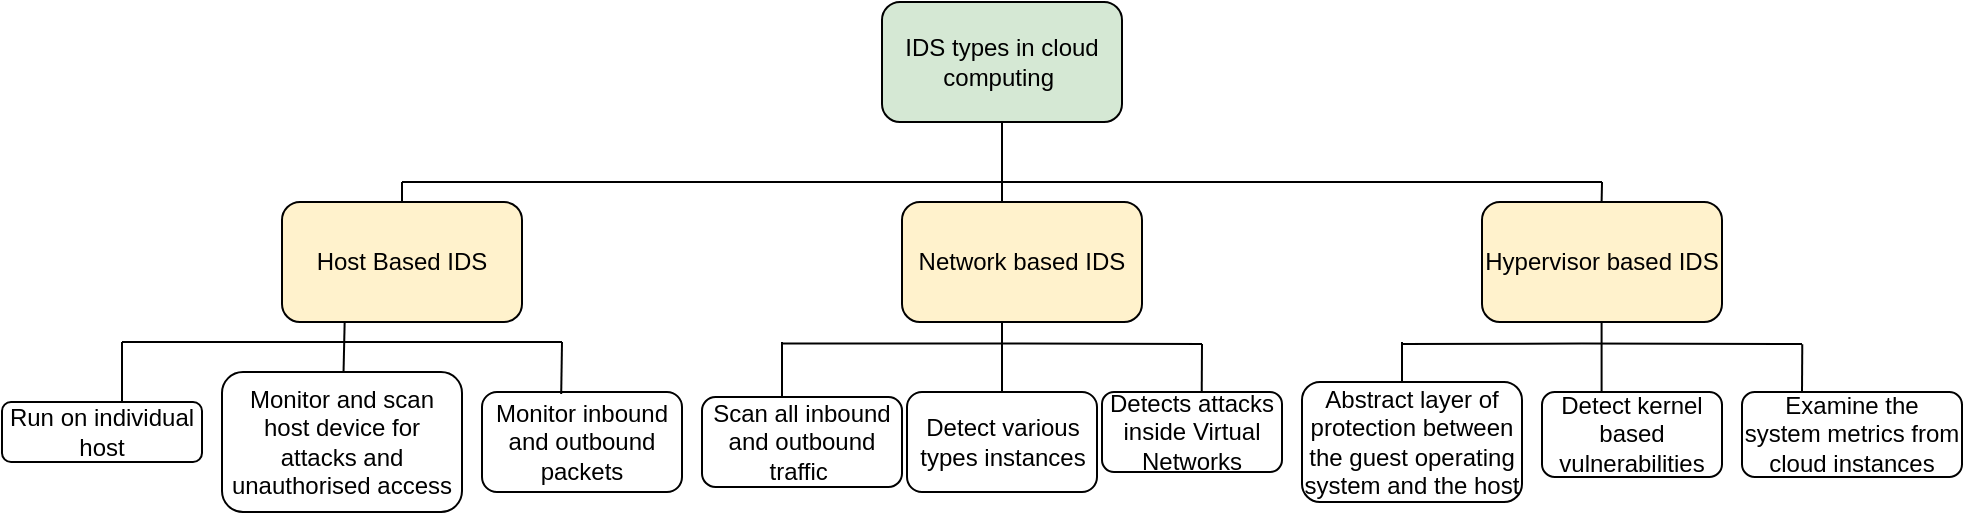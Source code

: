 <mxfile version="20.8.3" type="device"><diagram id="ouVdnoM4HJqdwByQUt3P" name="Page-1"><mxGraphModel dx="992" dy="444" grid="1" gridSize="10" guides="1" tooltips="1" connect="1" arrows="1" fold="1" page="1" pageScale="1" pageWidth="827" pageHeight="1169" math="0" shadow="0"><root><mxCell id="0"/><mxCell id="1" parent="0"/><mxCell id="KzOqG_UelG64k-qZANy4-1" value="IDS types in cloud computing&amp;nbsp;" style="rounded=1;whiteSpace=wrap;html=1;fillColor=#D5E8D4;" vertex="1" parent="1"><mxGeometry x="540" y="50" width="120" height="60" as="geometry"/></mxCell><mxCell id="KzOqG_UelG64k-qZANy4-5" value="" style="endArrow=none;html=1;rounded=0;" edge="1" parent="1"><mxGeometry width="50" height="50" relative="1" as="geometry"><mxPoint x="600" y="140" as="sourcePoint"/><mxPoint x="600" y="110" as="targetPoint"/><Array as="points"><mxPoint x="600" y="150"/><mxPoint x="600" y="140"/></Array></mxGeometry></mxCell><mxCell id="KzOqG_UelG64k-qZANy4-6" value="Host Based IDS" style="rounded=1;whiteSpace=wrap;html=1;fillColor=#FFF2CC;" vertex="1" parent="1"><mxGeometry x="240" y="150" width="120" height="60" as="geometry"/></mxCell><mxCell id="KzOqG_UelG64k-qZANy4-7" value="Hypervisor based IDS" style="rounded=1;whiteSpace=wrap;html=1;fillColor=#FFF2CC;" vertex="1" parent="1"><mxGeometry x="840" y="150" width="120" height="60" as="geometry"/></mxCell><mxCell id="KzOqG_UelG64k-qZANy4-8" value="Network based IDS" style="rounded=1;whiteSpace=wrap;html=1;fillColor=#FFF2CC;" vertex="1" parent="1"><mxGeometry x="550" y="150" width="120" height="60" as="geometry"/></mxCell><mxCell id="KzOqG_UelG64k-qZANy4-9" value="" style="endArrow=none;html=1;rounded=0;" edge="1" parent="1"><mxGeometry width="50" height="50" relative="1" as="geometry"><mxPoint x="550" y="140" as="sourcePoint"/><mxPoint x="900" y="140" as="targetPoint"/></mxGeometry></mxCell><mxCell id="KzOqG_UelG64k-qZANy4-11" value="" style="endArrow=none;html=1;rounded=0;" edge="1" parent="1"><mxGeometry width="50" height="50" relative="1" as="geometry"><mxPoint x="300" y="140" as="sourcePoint"/><mxPoint x="550" y="140" as="targetPoint"/></mxGeometry></mxCell><mxCell id="KzOqG_UelG64k-qZANy4-15" value="" style="endArrow=none;html=1;rounded=0;entryX=0.261;entryY=1.006;entryDx=0;entryDy=0;entryPerimeter=0;" edge="1" parent="1" source="KzOqG_UelG64k-qZANy4-19" target="KzOqG_UelG64k-qZANy4-6"><mxGeometry width="50" height="50" relative="1" as="geometry"><mxPoint x="320" y="240" as="sourcePoint"/><mxPoint x="270" y="210" as="targetPoint"/></mxGeometry></mxCell><mxCell id="KzOqG_UelG64k-qZANy4-19" value="Monitor and scan host device for attacks and unauthorised access" style="rounded=1;whiteSpace=wrap;html=1;" vertex="1" parent="1"><mxGeometry x="210" y="235" width="120" height="70" as="geometry"/></mxCell><mxCell id="KzOqG_UelG64k-qZANy4-23" value="Monitor inbound and outbound packets" style="rounded=1;whiteSpace=wrap;html=1;" vertex="1" parent="1"><mxGeometry x="340" y="245" width="100" height="50" as="geometry"/></mxCell><mxCell id="KzOqG_UelG64k-qZANy4-24" value="" style="endArrow=none;html=1;rounded=0;" edge="1" parent="1"><mxGeometry width="50" height="50" relative="1" as="geometry"><mxPoint x="160" y="220" as="sourcePoint"/><mxPoint x="280" y="220" as="targetPoint"/></mxGeometry></mxCell><mxCell id="KzOqG_UelG64k-qZANy4-26" value="" style="endArrow=none;html=1;rounded=0;startArrow=none;exitX=0.6;exitY=0.006;exitDx=0;exitDy=0;exitPerimeter=0;" edge="1" parent="1" source="KzOqG_UelG64k-qZANy4-18"><mxGeometry width="50" height="50" relative="1" as="geometry"><mxPoint x="160" y="240" as="sourcePoint"/><mxPoint x="160" y="220" as="targetPoint"/></mxGeometry></mxCell><mxCell id="KzOqG_UelG64k-qZANy4-28" value="" style="endArrow=none;html=1;rounded=0;" edge="1" parent="1"><mxGeometry width="50" height="50" relative="1" as="geometry"><mxPoint x="280" y="220" as="sourcePoint"/><mxPoint x="380" y="220" as="targetPoint"/></mxGeometry></mxCell><mxCell id="KzOqG_UelG64k-qZANy4-29" value="" style="endArrow=none;html=1;rounded=0;exitX=0.396;exitY=0.021;exitDx=0;exitDy=0;exitPerimeter=0;" edge="1" parent="1" source="KzOqG_UelG64k-qZANy4-23"><mxGeometry width="50" height="50" relative="1" as="geometry"><mxPoint x="380" y="260" as="sourcePoint"/><mxPoint x="380" y="220" as="targetPoint"/></mxGeometry></mxCell><mxCell id="KzOqG_UelG64k-qZANy4-32" value="" style="endArrow=none;html=1;rounded=0;exitX=0.5;exitY=0;exitDx=0;exitDy=0;" edge="1" parent="1" source="KzOqG_UelG64k-qZANy4-6"><mxGeometry width="50" height="50" relative="1" as="geometry"><mxPoint x="230" y="190" as="sourcePoint"/><mxPoint x="300" y="140" as="targetPoint"/></mxGeometry></mxCell><mxCell id="KzOqG_UelG64k-qZANy4-33" value="Scan all inbound and outbound traffic&amp;nbsp;" style="rounded=1;whiteSpace=wrap;html=1;" vertex="1" parent="1"><mxGeometry x="450" y="247.5" width="100" height="45" as="geometry"/></mxCell><mxCell id="KzOqG_UelG64k-qZANy4-35" value="" style="endArrow=none;html=1;rounded=0;exitX=0.554;exitY=-0.004;exitDx=0;exitDy=0;exitPerimeter=0;" edge="1" parent="1" source="KzOqG_UelG64k-qZANy4-43"><mxGeometry width="50" height="50" relative="1" as="geometry"><mxPoint x="710" y="260.78" as="sourcePoint"/><mxPoint x="700" y="221" as="targetPoint"/></mxGeometry></mxCell><mxCell id="KzOqG_UelG64k-qZANy4-36" value="" style="endArrow=none;html=1;rounded=0;" edge="1" parent="1"><mxGeometry width="50" height="50" relative="1" as="geometry"><mxPoint x="610" y="220.78" as="sourcePoint"/><mxPoint x="700" y="221" as="targetPoint"/></mxGeometry></mxCell><mxCell id="KzOqG_UelG64k-qZANy4-37" value="" style="endArrow=none;html=1;rounded=0;exitX=0.5;exitY=0;exitDx=0;exitDy=0;" edge="1" parent="1" source="KzOqG_UelG64k-qZANy4-40"><mxGeometry width="50" height="50" relative="1" as="geometry"><mxPoint x="600.462" y="250.78" as="sourcePoint"/><mxPoint x="600" y="210" as="targetPoint"/></mxGeometry></mxCell><mxCell id="KzOqG_UelG64k-qZANy4-38" value="" style="endArrow=none;html=1;rounded=0;" edge="1" parent="1"><mxGeometry width="50" height="50" relative="1" as="geometry"><mxPoint x="490" y="220.78" as="sourcePoint"/><mxPoint x="610" y="220.78" as="targetPoint"/></mxGeometry></mxCell><mxCell id="KzOqG_UelG64k-qZANy4-39" value="" style="endArrow=none;html=1;rounded=0;" edge="1" parent="1"><mxGeometry width="50" height="50" relative="1" as="geometry"><mxPoint x="490" y="247.5" as="sourcePoint"/><mxPoint x="490" y="220" as="targetPoint"/></mxGeometry></mxCell><mxCell id="KzOqG_UelG64k-qZANy4-40" value="Detect various types instances" style="rounded=1;whiteSpace=wrap;html=1;" vertex="1" parent="1"><mxGeometry x="552.5" y="245" width="95" height="50" as="geometry"/></mxCell><mxCell id="KzOqG_UelG64k-qZANy4-43" value="Detects attacks inside Virtual Networks" style="rounded=1;whiteSpace=wrap;html=1;" vertex="1" parent="1"><mxGeometry x="650" y="245" width="90" height="40" as="geometry"/></mxCell><mxCell id="KzOqG_UelG64k-qZANy4-18" value="Run on individual host" style="rounded=1;whiteSpace=wrap;html=1;fillColor=none;" vertex="1" parent="1"><mxGeometry x="100" y="250" width="100" height="30" as="geometry"/></mxCell><mxCell id="KzOqG_UelG64k-qZANy4-46" value="" style="endArrow=none;html=1;rounded=0;exitX=0.554;exitY=-0.004;exitDx=0;exitDy=0;exitPerimeter=0;" edge="1" parent="1"><mxGeometry width="50" height="50" relative="1" as="geometry"><mxPoint x="1000" y="245.0" as="sourcePoint"/><mxPoint x="1000.14" y="221.16" as="targetPoint"/></mxGeometry></mxCell><mxCell id="KzOqG_UelG64k-qZANy4-47" value="" style="endArrow=none;html=1;rounded=0;" edge="1" parent="1"><mxGeometry width="50" height="50" relative="1" as="geometry"><mxPoint x="890" y="220.78" as="sourcePoint"/><mxPoint x="1000" y="221" as="targetPoint"/></mxGeometry></mxCell><mxCell id="KzOqG_UelG64k-qZANy4-48" value="" style="endArrow=none;html=1;rounded=0;exitX=0.5;exitY=0;exitDx=0;exitDy=0;" edge="1" parent="1"><mxGeometry width="50" height="50" relative="1" as="geometry"><mxPoint x="899.8" y="245" as="sourcePoint"/><mxPoint x="899.8" y="210" as="targetPoint"/></mxGeometry></mxCell><mxCell id="KzOqG_UelG64k-qZANy4-49" value="" style="endArrow=none;html=1;rounded=0;" edge="1" parent="1"><mxGeometry width="50" height="50" relative="1" as="geometry"><mxPoint x="800" y="221" as="sourcePoint"/><mxPoint x="890" y="220.78" as="targetPoint"/></mxGeometry></mxCell><mxCell id="KzOqG_UelG64k-qZANy4-50" value="" style="endArrow=none;html=1;rounded=0;" edge="1" parent="1"><mxGeometry width="50" height="50" relative="1" as="geometry"><mxPoint x="800" y="247.5" as="sourcePoint"/><mxPoint x="800" y="220" as="targetPoint"/></mxGeometry></mxCell><mxCell id="KzOqG_UelG64k-qZANy4-51" value="" style="endArrow=none;html=1;rounded=0;exitX=0.5;exitY=0;exitDx=0;exitDy=0;" edge="1" parent="1"><mxGeometry width="50" height="50" relative="1" as="geometry"><mxPoint x="899.8" y="150.0" as="sourcePoint"/><mxPoint x="900.01" y="140" as="targetPoint"/></mxGeometry></mxCell><mxCell id="KzOqG_UelG64k-qZANy4-52" value="Abstract layer of protection between the guest operating system and the host" style="rounded=1;whiteSpace=wrap;html=1;" vertex="1" parent="1"><mxGeometry x="750" y="240" width="110" height="60" as="geometry"/></mxCell><mxCell id="KzOqG_UelG64k-qZANy4-53" value="Detect kernel based vulnerabilities" style="rounded=1;whiteSpace=wrap;html=1;" vertex="1" parent="1"><mxGeometry x="870" y="245" width="90" height="42.5" as="geometry"/></mxCell><mxCell id="KzOqG_UelG64k-qZANy4-54" value="Examine the system metrics from cloud instances" style="rounded=1;whiteSpace=wrap;html=1;" vertex="1" parent="1"><mxGeometry x="970" y="245" width="110" height="42.5" as="geometry"/></mxCell></root></mxGraphModel></diagram></mxfile>